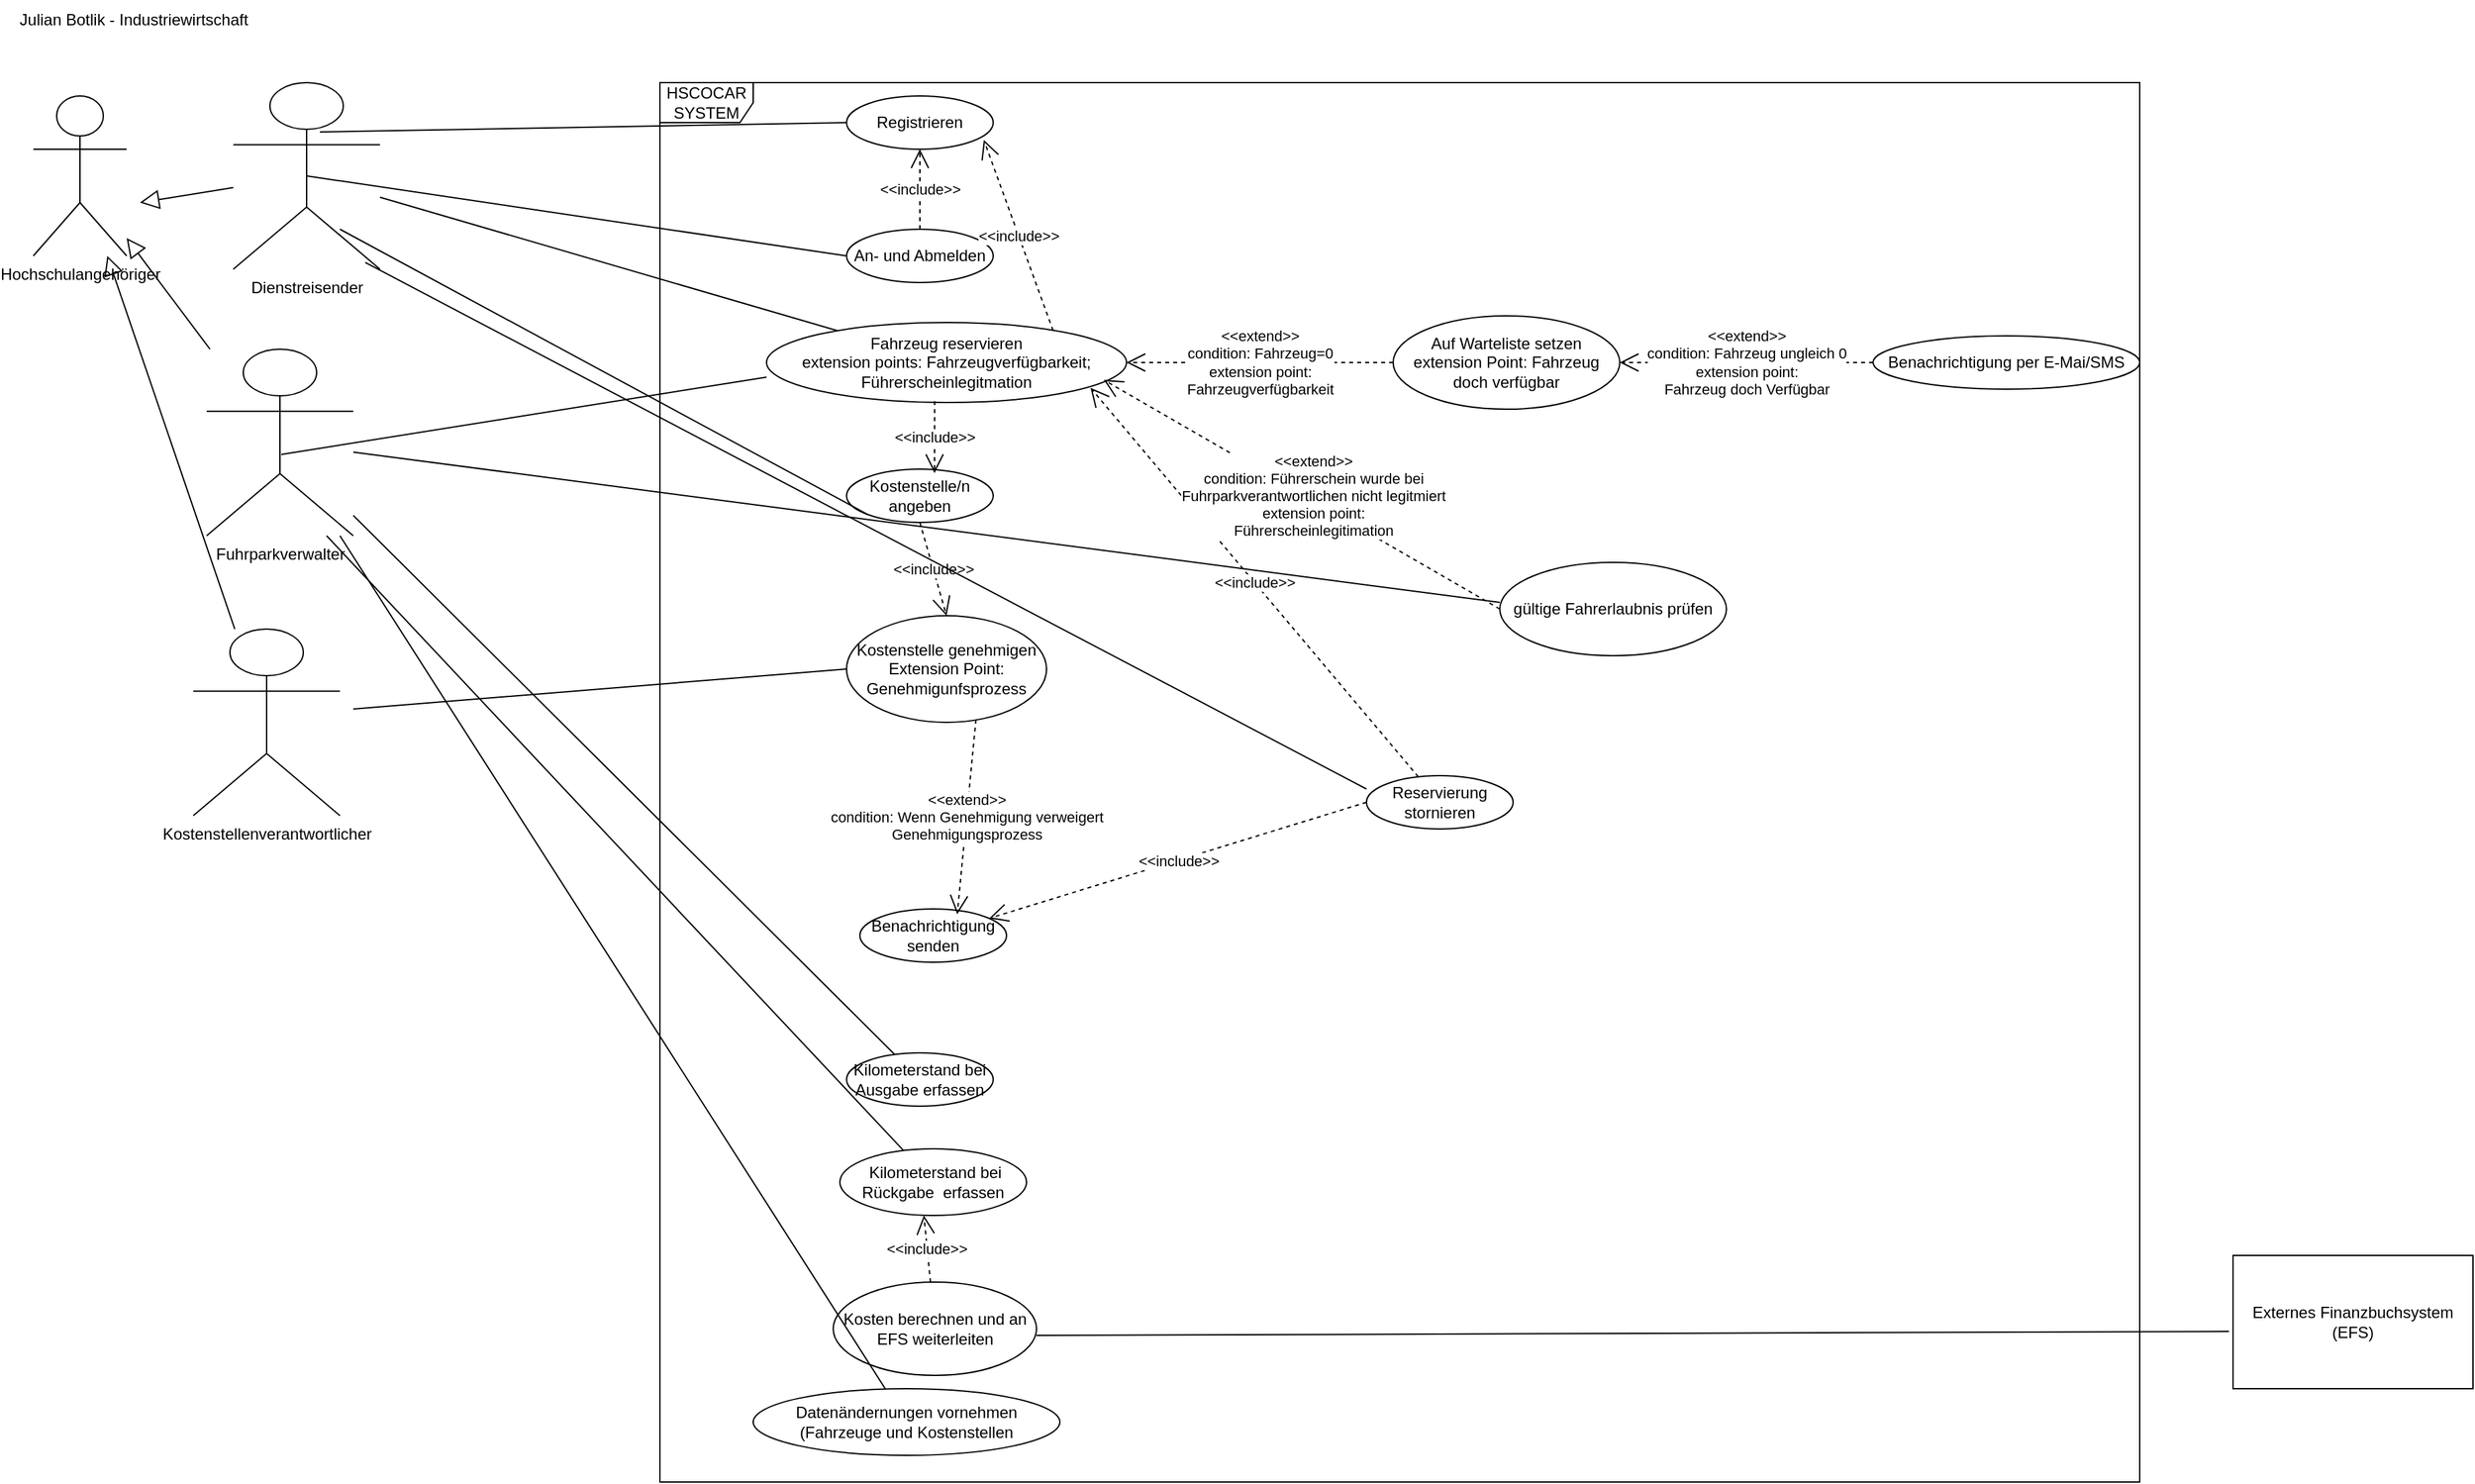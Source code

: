 <mxfile version="22.1.15" type="google">
  <diagram name="Seite-1" id="UVd7dFZAjl2ylK42SIcp">
    <mxGraphModel grid="1" page="1" gridSize="10" guides="0" tooltips="1" connect="1" arrows="1" fold="1" pageScale="1" pageWidth="400" pageHeight="1169" math="0" shadow="0">
      <root>
        <mxCell id="0" />
        <mxCell id="1" parent="0" />
        <mxCell id="mhCpos3WRwanXN9Es1C8-1" value="Hochschulangehöriger" style="shape=umlActor;verticalLabelPosition=bottom;verticalAlign=top;html=1;outlineConnect=0;" vertex="1" parent="1">
          <mxGeometry x="20" y="-1070" width="70" height="120" as="geometry" />
        </mxCell>
        <mxCell id="mhCpos3WRwanXN9Es1C8-2" value="Dienstreisender" style="shape=umlActor;verticalLabelPosition=bottom;verticalAlign=top;html=1;" vertex="1" parent="1">
          <mxGeometry x="170" y="-1080" width="110" height="140" as="geometry" />
        </mxCell>
        <mxCell id="mhCpos3WRwanXN9Es1C8-3" value="Fuhrparkverwalter" style="shape=umlActor;verticalLabelPosition=bottom;verticalAlign=top;html=1;" vertex="1" parent="1">
          <mxGeometry x="150" y="-880" width="110" height="140" as="geometry" />
        </mxCell>
        <mxCell id="mhCpos3WRwanXN9Es1C8-4" value="" style="endArrow=block;endFill=0;endSize=12;html=1;rounded=0;" edge="1" parent="1" source="mhCpos3WRwanXN9Es1C8-2">
          <mxGeometry width="160" relative="1" as="geometry">
            <mxPoint x="105" y="-800" as="sourcePoint" />
            <mxPoint x="100" y="-990" as="targetPoint" />
          </mxGeometry>
        </mxCell>
        <mxCell id="mhCpos3WRwanXN9Es1C8-5" value="HSCOCAR SYSTEM" style="shape=umlFrame;whiteSpace=wrap;html=1;pointerEvents=0;width=70;height=30;" vertex="1" parent="1">
          <mxGeometry x="490" y="-1080" width="1110" height="1050" as="geometry" />
        </mxCell>
        <mxCell id="mhCpos3WRwanXN9Es1C8-6" value="Registrieren" style="ellipse;whiteSpace=wrap;html=1;" vertex="1" parent="1">
          <mxGeometry x="630" y="-1070" width="110" height="40" as="geometry" />
        </mxCell>
        <mxCell id="mhCpos3WRwanXN9Es1C8-7" value="Kostenstelle/n angeben" style="ellipse;whiteSpace=wrap;html=1;" vertex="1" parent="1">
          <mxGeometry x="630" y="-790" width="110" height="40" as="geometry" />
        </mxCell>
        <mxCell id="mhCpos3WRwanXN9Es1C8-8" value="Kostenstelle genehmigen&lt;br&gt;Extension Point: Genehmigunfsprozess" style="ellipse;whiteSpace=wrap;html=1;" vertex="1" parent="1">
          <mxGeometry x="630" y="-680" width="150" height="80" as="geometry" />
        </mxCell>
        <mxCell id="mhCpos3WRwanXN9Es1C8-9" value="An- und Abmelden" style="ellipse;whiteSpace=wrap;html=1;" vertex="1" parent="1">
          <mxGeometry x="630" y="-970" width="110" height="40" as="geometry" />
        </mxCell>
        <mxCell id="mhCpos3WRwanXN9Es1C8-10" value="Fahrzeug reservieren&lt;br&gt;extension points: Fahrzeugverfügbarkeit;&lt;br&gt;Führerscheinlegitmation" style="ellipse;whiteSpace=wrap;html=1;" vertex="1" parent="1">
          <mxGeometry x="570" y="-900" width="270" height="60" as="geometry" />
        </mxCell>
        <mxCell id="mhCpos3WRwanXN9Es1C8-11" value="Auf Warteliste setzen&lt;br&gt;extension Point: Fahrzeug doch verfügbar" style="ellipse;whiteSpace=wrap;html=1;" vertex="1" parent="1">
          <mxGeometry x="1040" y="-905" width="170" height="70" as="geometry" />
        </mxCell>
        <mxCell id="mhCpos3WRwanXN9Es1C8-12" value="Benachrichtigung senden" style="ellipse;whiteSpace=wrap;html=1;" vertex="1" parent="1">
          <mxGeometry x="640" y="-460" width="110" height="40" as="geometry" />
        </mxCell>
        <mxCell id="mhCpos3WRwanXN9Es1C8-14" value="" style="endArrow=none;html=1;rounded=0;entryX=0;entryY=0.5;entryDx=0;entryDy=0;exitX=0.591;exitY=0.264;exitDx=0;exitDy=0;exitPerimeter=0;" edge="1" parent="1" source="mhCpos3WRwanXN9Es1C8-2" target="mhCpos3WRwanXN9Es1C8-6">
          <mxGeometry width="50" height="50" relative="1" as="geometry">
            <mxPoint x="240" y="-1000" as="sourcePoint" />
            <mxPoint x="170" y="-1040" as="targetPoint" />
          </mxGeometry>
        </mxCell>
        <mxCell id="mhCpos3WRwanXN9Es1C8-15" value="" style="endArrow=none;html=1;rounded=0;entryX=0;entryY=0.5;entryDx=0;entryDy=0;exitX=0.5;exitY=0.5;exitDx=0;exitDy=0;exitPerimeter=0;" edge="1" parent="1" source="mhCpos3WRwanXN9Es1C8-2" target="mhCpos3WRwanXN9Es1C8-9">
          <mxGeometry width="50" height="50" relative="1" as="geometry">
            <mxPoint x="300" y="-950" as="sourcePoint" />
            <mxPoint x="320" y="-990" as="targetPoint" />
          </mxGeometry>
        </mxCell>
        <mxCell id="mhCpos3WRwanXN9Es1C8-16" value="&amp;lt;&amp;lt;include&amp;gt;&amp;gt;" style="endArrow=open;endSize=12;dashed=1;html=1;rounded=0;exitX=0.5;exitY=0;exitDx=0;exitDy=0;entryX=0.5;entryY=1;entryDx=0;entryDy=0;" edge="1" parent="1" source="mhCpos3WRwanXN9Es1C8-9" target="mhCpos3WRwanXN9Es1C8-6">
          <mxGeometry width="160" relative="1" as="geometry">
            <mxPoint x="340" y="-750" as="sourcePoint" />
            <mxPoint x="710" y="-1000" as="targetPoint" />
          </mxGeometry>
        </mxCell>
        <mxCell id="mhCpos3WRwanXN9Es1C8-17" value="" style="endArrow=none;html=1;rounded=0;" edge="1" parent="1" source="mhCpos3WRwanXN9Es1C8-2" target="mhCpos3WRwanXN9Es1C8-10">
          <mxGeometry width="50" height="50" relative="1" as="geometry">
            <mxPoint x="240" y="-972" as="sourcePoint" />
            <mxPoint x="610" y="-928" as="targetPoint" />
          </mxGeometry>
        </mxCell>
        <mxCell id="mhCpos3WRwanXN9Es1C8-18" value="&amp;lt;&amp;lt;extend&amp;gt;&amp;gt;&lt;br&gt;condition: Fahrzeug=0&lt;br&gt;extension point: &lt;br&gt;Fahrzeugverfügbarkeit" style="endArrow=open;endSize=12;dashed=1;html=1;rounded=0;exitX=0;exitY=0.5;exitDx=0;exitDy=0;entryX=1;entryY=0.5;entryDx=0;entryDy=0;" edge="1" parent="1" source="mhCpos3WRwanXN9Es1C8-11" target="mhCpos3WRwanXN9Es1C8-10">
          <mxGeometry width="160" relative="1" as="geometry">
            <mxPoint x="340" y="-850" as="sourcePoint" />
            <mxPoint x="500" y="-850" as="targetPoint" />
          </mxGeometry>
        </mxCell>
        <mxCell id="mhCpos3WRwanXN9Es1C8-21" value="Benachrichtigung per E-Mai/SMS" style="ellipse;whiteSpace=wrap;html=1;" vertex="1" parent="1">
          <mxGeometry x="1400" y="-890" width="200" height="40" as="geometry" />
        </mxCell>
        <mxCell id="mhCpos3WRwanXN9Es1C8-22" value="&amp;lt;&amp;lt;extend&amp;gt;&amp;gt;&lt;br&gt;condition: Fahrzeug ungleich 0&lt;br&gt;extension point: &lt;br&gt;Fahrzeug doch Verfügbar" style="endArrow=open;endSize=12;dashed=1;html=1;rounded=0;entryX=1;entryY=0.5;entryDx=0;entryDy=0;" edge="1" parent="1" source="mhCpos3WRwanXN9Es1C8-21" target="mhCpos3WRwanXN9Es1C8-11">
          <mxGeometry width="160" relative="1" as="geometry">
            <mxPoint x="1390" y="-880" as="sourcePoint" />
            <mxPoint x="1190" y="-880" as="targetPoint" />
          </mxGeometry>
        </mxCell>
        <mxCell id="mhCpos3WRwanXN9Es1C8-24" value="" style="endArrow=none;html=1;rounded=0;exitX=0.509;exitY=0.564;exitDx=0;exitDy=0;exitPerimeter=0;entryX=0;entryY=0.683;entryDx=0;entryDy=0;entryPerimeter=0;" edge="1" parent="1" source="mhCpos3WRwanXN9Es1C8-3" target="mhCpos3WRwanXN9Es1C8-10">
          <mxGeometry width="50" height="50" relative="1" as="geometry">
            <mxPoint x="660" y="-760" as="sourcePoint" />
            <mxPoint x="710" y="-810" as="targetPoint" />
          </mxGeometry>
        </mxCell>
        <mxCell id="mhCpos3WRwanXN9Es1C8-25" value="&amp;lt;&amp;lt;include&amp;gt;&amp;gt;" style="endArrow=open;endSize=12;dashed=1;html=1;rounded=0;exitX=0.467;exitY=0.983;exitDx=0;exitDy=0;entryX=0.6;entryY=0.075;entryDx=0;entryDy=0;entryPerimeter=0;exitPerimeter=0;" edge="1" parent="1" source="mhCpos3WRwanXN9Es1C8-10" target="mhCpos3WRwanXN9Es1C8-7">
          <mxGeometry width="160" relative="1" as="geometry">
            <mxPoint x="826" y="-750" as="sourcePoint" />
            <mxPoint x="826" y="-810" as="targetPoint" />
          </mxGeometry>
        </mxCell>
        <mxCell id="mhCpos3WRwanXN9Es1C8-26" value="" style="endArrow=none;html=1;rounded=0;entryX=0;entryY=1;entryDx=0;entryDy=0;" edge="1" parent="1" target="mhCpos3WRwanXN9Es1C8-7">
          <mxGeometry width="50" height="50" relative="1" as="geometry">
            <mxPoint x="250" y="-970" as="sourcePoint" />
            <mxPoint x="590" y="-870" as="targetPoint" />
          </mxGeometry>
        </mxCell>
        <mxCell id="mhCpos3WRwanXN9Es1C8-27" value="&amp;lt;&amp;lt;include&amp;gt;&amp;gt;" style="endArrow=open;endSize=12;dashed=1;html=1;rounded=0;exitX=0.5;exitY=1;exitDx=0;exitDy=0;entryX=0.5;entryY=0;entryDx=0;entryDy=0;" edge="1" parent="1" source="mhCpos3WRwanXN9Es1C8-7" target="mhCpos3WRwanXN9Es1C8-8">
          <mxGeometry width="160" relative="1" as="geometry">
            <mxPoint x="706" y="-831" as="sourcePoint" />
            <mxPoint x="706" y="-777" as="targetPoint" />
          </mxGeometry>
        </mxCell>
        <mxCell id="mhCpos3WRwanXN9Es1C8-28" value="Kostenstellenverantwortlicher" style="shape=umlActor;verticalLabelPosition=bottom;verticalAlign=top;html=1;" vertex="1" parent="1">
          <mxGeometry x="140" y="-670" width="110" height="140" as="geometry" />
        </mxCell>
        <mxCell id="mhCpos3WRwanXN9Es1C8-29" value="" style="endArrow=block;endFill=0;endSize=12;html=1;rounded=0;" edge="1" parent="1" source="mhCpos3WRwanXN9Es1C8-28" target="mhCpos3WRwanXN9Es1C8-1">
          <mxGeometry width="160" relative="1" as="geometry">
            <mxPoint x="180" y="-991" as="sourcePoint" />
            <mxPoint x="110" y="-980" as="targetPoint" />
          </mxGeometry>
        </mxCell>
        <mxCell id="mhCpos3WRwanXN9Es1C8-30" value="" style="endArrow=block;endFill=0;endSize=12;html=1;rounded=0;" edge="1" parent="1" source="mhCpos3WRwanXN9Es1C8-3" target="mhCpos3WRwanXN9Es1C8-1">
          <mxGeometry width="160" relative="1" as="geometry">
            <mxPoint x="190" y="-981" as="sourcePoint" />
            <mxPoint x="120" y="-970" as="targetPoint" />
          </mxGeometry>
        </mxCell>
        <mxCell id="mhCpos3WRwanXN9Es1C8-32" value="" style="endArrow=none;html=1;rounded=0;entryX=0;entryY=0.5;entryDx=0;entryDy=0;" edge="1" parent="1" target="mhCpos3WRwanXN9Es1C8-8">
          <mxGeometry width="50" height="50" relative="1" as="geometry">
            <mxPoint x="260" y="-610" as="sourcePoint" />
            <mxPoint x="580" y="-849" as="targetPoint" />
          </mxGeometry>
        </mxCell>
        <mxCell id="mhCpos3WRwanXN9Es1C8-33" value="&amp;lt;&amp;lt;extend&amp;gt;&amp;gt;&lt;br&gt;condition: Wenn Genehmigung verweigert&lt;br&gt;Genehmigungsprozess" style="endArrow=open;endSize=12;dashed=1;html=1;rounded=0;exitX=0.647;exitY=0.975;exitDx=0;exitDy=0;entryX=0.664;entryY=0.1;entryDx=0;entryDy=0;exitPerimeter=0;entryPerimeter=0;" edge="1" parent="1" source="mhCpos3WRwanXN9Es1C8-8" target="mhCpos3WRwanXN9Es1C8-12">
          <mxGeometry width="160" relative="1" as="geometry">
            <mxPoint x="850" y="-540" as="sourcePoint" />
            <mxPoint x="650" y="-540" as="targetPoint" />
          </mxGeometry>
        </mxCell>
        <mxCell id="mhCpos3WRwanXN9Es1C8-34" value="Reservierung stornieren" style="ellipse;whiteSpace=wrap;html=1;" vertex="1" parent="1">
          <mxGeometry x="1020" y="-560" width="110" height="40" as="geometry" />
        </mxCell>
        <mxCell id="mhCpos3WRwanXN9Es1C8-35" value="&amp;lt;&amp;lt;include&amp;gt;&amp;gt;" style="endArrow=open;endSize=12;dashed=1;html=1;rounded=0;exitX=0;exitY=0.5;exitDx=0;exitDy=0;" edge="1" parent="1" source="mhCpos3WRwanXN9Es1C8-34" target="mhCpos3WRwanXN9Es1C8-12">
          <mxGeometry width="160" relative="1" as="geometry">
            <mxPoint x="694.5" y="-360" as="sourcePoint" />
            <mxPoint x="694.5" y="-420" as="targetPoint" />
          </mxGeometry>
        </mxCell>
        <mxCell id="mhCpos3WRwanXN9Es1C8-36" value="" style="endArrow=none;html=1;rounded=0;entryX=0.9;entryY=0.964;entryDx=0;entryDy=0;entryPerimeter=0;exitX=0;exitY=0.25;exitDx=0;exitDy=0;exitPerimeter=0;" edge="1" parent="1" source="mhCpos3WRwanXN9Es1C8-34" target="mhCpos3WRwanXN9Es1C8-2">
          <mxGeometry width="50" height="50" relative="1" as="geometry">
            <mxPoint x="660" y="-790" as="sourcePoint" />
            <mxPoint x="710" y="-840" as="targetPoint" />
          </mxGeometry>
        </mxCell>
        <mxCell id="mhCpos3WRwanXN9Es1C8-38" value="&amp;lt;&amp;lt;include&amp;gt;&amp;gt;" style="endArrow=open;endSize=12;dashed=1;html=1;rounded=0;entryX=0.9;entryY=0.817;entryDx=0;entryDy=0;entryPerimeter=0;" edge="1" parent="1" source="mhCpos3WRwanXN9Es1C8-34" target="mhCpos3WRwanXN9Es1C8-10">
          <mxGeometry width="160" relative="1" as="geometry">
            <mxPoint x="695" y="-740" as="sourcePoint" />
            <mxPoint x="715" y="-670" as="targetPoint" />
          </mxGeometry>
        </mxCell>
        <mxCell id="mhCpos3WRwanXN9Es1C8-39" value="Kilometerstand bei Ausgabe erfassen" style="ellipse;whiteSpace=wrap;html=1;" vertex="1" parent="1">
          <mxGeometry x="630" y="-352" width="110" height="40" as="geometry" />
        </mxCell>
        <mxCell id="1MKDWBBOnj8OjpjPCOR2-1" value="" style="endArrow=none;html=1;rounded=0;" edge="1" parent="1" source="mhCpos3WRwanXN9Es1C8-39" target="mhCpos3WRwanXN9Es1C8-3">
          <mxGeometry width="50" height="50" relative="1" as="geometry">
            <mxPoint x="540" y="-550" as="sourcePoint" />
            <mxPoint x="240" y="-750" as="targetPoint" />
          </mxGeometry>
        </mxCell>
        <mxCell id="1MKDWBBOnj8OjpjPCOR2-2" value="Kosten berechnen und an EFS weiterleiten" style="ellipse;whiteSpace=wrap;html=1;" vertex="1" parent="1">
          <mxGeometry x="620" y="-180" width="152.5" height="70" as="geometry" />
        </mxCell>
        <mxCell id="1MKDWBBOnj8OjpjPCOR2-3" value="&amp;nbsp;Kilometerstand bei Rückgabe&amp;nbsp; erfassen" style="ellipse;whiteSpace=wrap;html=1;" vertex="1" parent="1">
          <mxGeometry x="625" y="-280" width="140" height="50" as="geometry" />
        </mxCell>
        <mxCell id="1MKDWBBOnj8OjpjPCOR2-4" value="" style="endArrow=none;html=1;rounded=0;" edge="1" parent="1" source="1MKDWBBOnj8OjpjPCOR2-3">
          <mxGeometry width="50" height="50" relative="1" as="geometry">
            <mxPoint x="665" y="-339" as="sourcePoint" />
            <mxPoint x="240" y="-740" as="targetPoint" />
          </mxGeometry>
        </mxCell>
        <mxCell id="1MKDWBBOnj8OjpjPCOR2-5" value="&amp;lt;&amp;lt;include&amp;gt;&amp;gt;" style="endArrow=open;endSize=12;dashed=1;html=1;rounded=0;entryX=0.45;entryY=1;entryDx=0;entryDy=0;entryPerimeter=0;" edge="1" parent="1" source="1MKDWBBOnj8OjpjPCOR2-2" target="1MKDWBBOnj8OjpjPCOR2-3">
          <mxGeometry width="160" relative="1" as="geometry">
            <mxPoint x="996" y="32" as="sourcePoint" />
            <mxPoint x="750" y="-260" as="targetPoint" />
          </mxGeometry>
        </mxCell>
        <mxCell id="1MKDWBBOnj8OjpjPCOR2-6" value="Externes Finanzbuchsystem (EFS)" style="rounded=0;whiteSpace=wrap;html=1;" vertex="1" parent="1">
          <mxGeometry x="1670" y="-200" width="180" height="100" as="geometry" />
        </mxCell>
        <mxCell id="1MKDWBBOnj8OjpjPCOR2-7" value="" style="endArrow=none;html=1;rounded=0;entryX=-0.017;entryY=0.57;entryDx=0;entryDy=0;entryPerimeter=0;" edge="1" parent="1" target="1MKDWBBOnj8OjpjPCOR2-6">
          <mxGeometry width="50" height="50" relative="1" as="geometry">
            <mxPoint x="772.5" y="-140" as="sourcePoint" />
            <mxPoint x="822.5" y="-190" as="targetPoint" />
          </mxGeometry>
        </mxCell>
        <mxCell id="1MKDWBBOnj8OjpjPCOR2-8" value="Datenändernungen vornehmen (Fahrzeuge und Kostenstellen" style="ellipse;whiteSpace=wrap;html=1;" vertex="1" parent="1">
          <mxGeometry x="560" y="-100" width="230" height="50" as="geometry" />
        </mxCell>
        <mxCell id="1MKDWBBOnj8OjpjPCOR2-9" value="" style="endArrow=none;html=1;rounded=0;" edge="1" parent="1" source="1MKDWBBOnj8OjpjPCOR2-8">
          <mxGeometry width="50" height="50" relative="1" as="geometry">
            <mxPoint x="530" y="-532" as="sourcePoint" />
            <mxPoint x="250" y="-740" as="targetPoint" />
          </mxGeometry>
        </mxCell>
        <mxCell id="1MKDWBBOnj8OjpjPCOR2-11" value="&amp;lt;&amp;lt;include&amp;gt;&amp;gt;" style="endArrow=open;endSize=12;dashed=1;html=1;rounded=0;entryX=0.936;entryY=0.825;entryDx=0;entryDy=0;entryPerimeter=0;exitX=0.796;exitY=0.1;exitDx=0;exitDy=0;exitPerimeter=0;" edge="1" parent="1" source="mhCpos3WRwanXN9Es1C8-10" target="mhCpos3WRwanXN9Es1C8-6">
          <mxGeometry width="160" relative="1" as="geometry">
            <mxPoint x="780" y="-940" as="sourcePoint" />
            <mxPoint x="780" y="-1000" as="targetPoint" />
          </mxGeometry>
        </mxCell>
        <mxCell id="1MKDWBBOnj8OjpjPCOR2-12" value="gültige Fahrerlaubnis prüfen" style="ellipse;whiteSpace=wrap;html=1;" vertex="1" parent="1">
          <mxGeometry x="1120" y="-720" width="170" height="70" as="geometry" />
        </mxCell>
        <mxCell id="1MKDWBBOnj8OjpjPCOR2-13" value="&amp;lt;&amp;lt;extend&amp;gt;&amp;gt;&lt;br&gt;condition: Führerschein wurde bei &lt;br&gt;Fuhrparkverantwortlichen nicht legitmiert&lt;br&gt;extension point: &lt;br&gt;Führerscheinlegitimation" style="endArrow=open;endSize=12;dashed=1;html=1;rounded=0;exitX=0;exitY=0.5;exitDx=0;exitDy=0;entryX=0.937;entryY=0.717;entryDx=0;entryDy=0;entryPerimeter=0;" edge="1" parent="1" source="1MKDWBBOnj8OjpjPCOR2-12" target="mhCpos3WRwanXN9Es1C8-10">
          <mxGeometry x="-0.046" y="-3" width="160" relative="1" as="geometry">
            <mxPoint x="420" y="-765" as="sourcePoint" />
            <mxPoint x="920" y="-785" as="targetPoint" />
            <mxPoint as="offset" />
          </mxGeometry>
        </mxCell>
        <mxCell id="1MKDWBBOnj8OjpjPCOR2-14" value="" style="endArrow=none;html=1;rounded=0;" edge="1" parent="1" source="mhCpos3WRwanXN9Es1C8-3">
          <mxGeometry width="50" height="50" relative="1" as="geometry">
            <mxPoint x="1070" y="-640" as="sourcePoint" />
            <mxPoint x="1120" y="-690" as="targetPoint" />
          </mxGeometry>
        </mxCell>
        <mxCell id="TOeas-sUFRctNfHWV7-D-1" value="Julian Botlik - Industriewirtschaft" style="text;html=1;align=center;verticalAlign=middle;resizable=0;points=[];autosize=1;strokeColor=none;fillColor=none;" vertex="1" parent="1">
          <mxGeometry y="-1142" width="190" height="30" as="geometry" />
        </mxCell>
      </root>
    </mxGraphModel>
  </diagram>
</mxfile>
